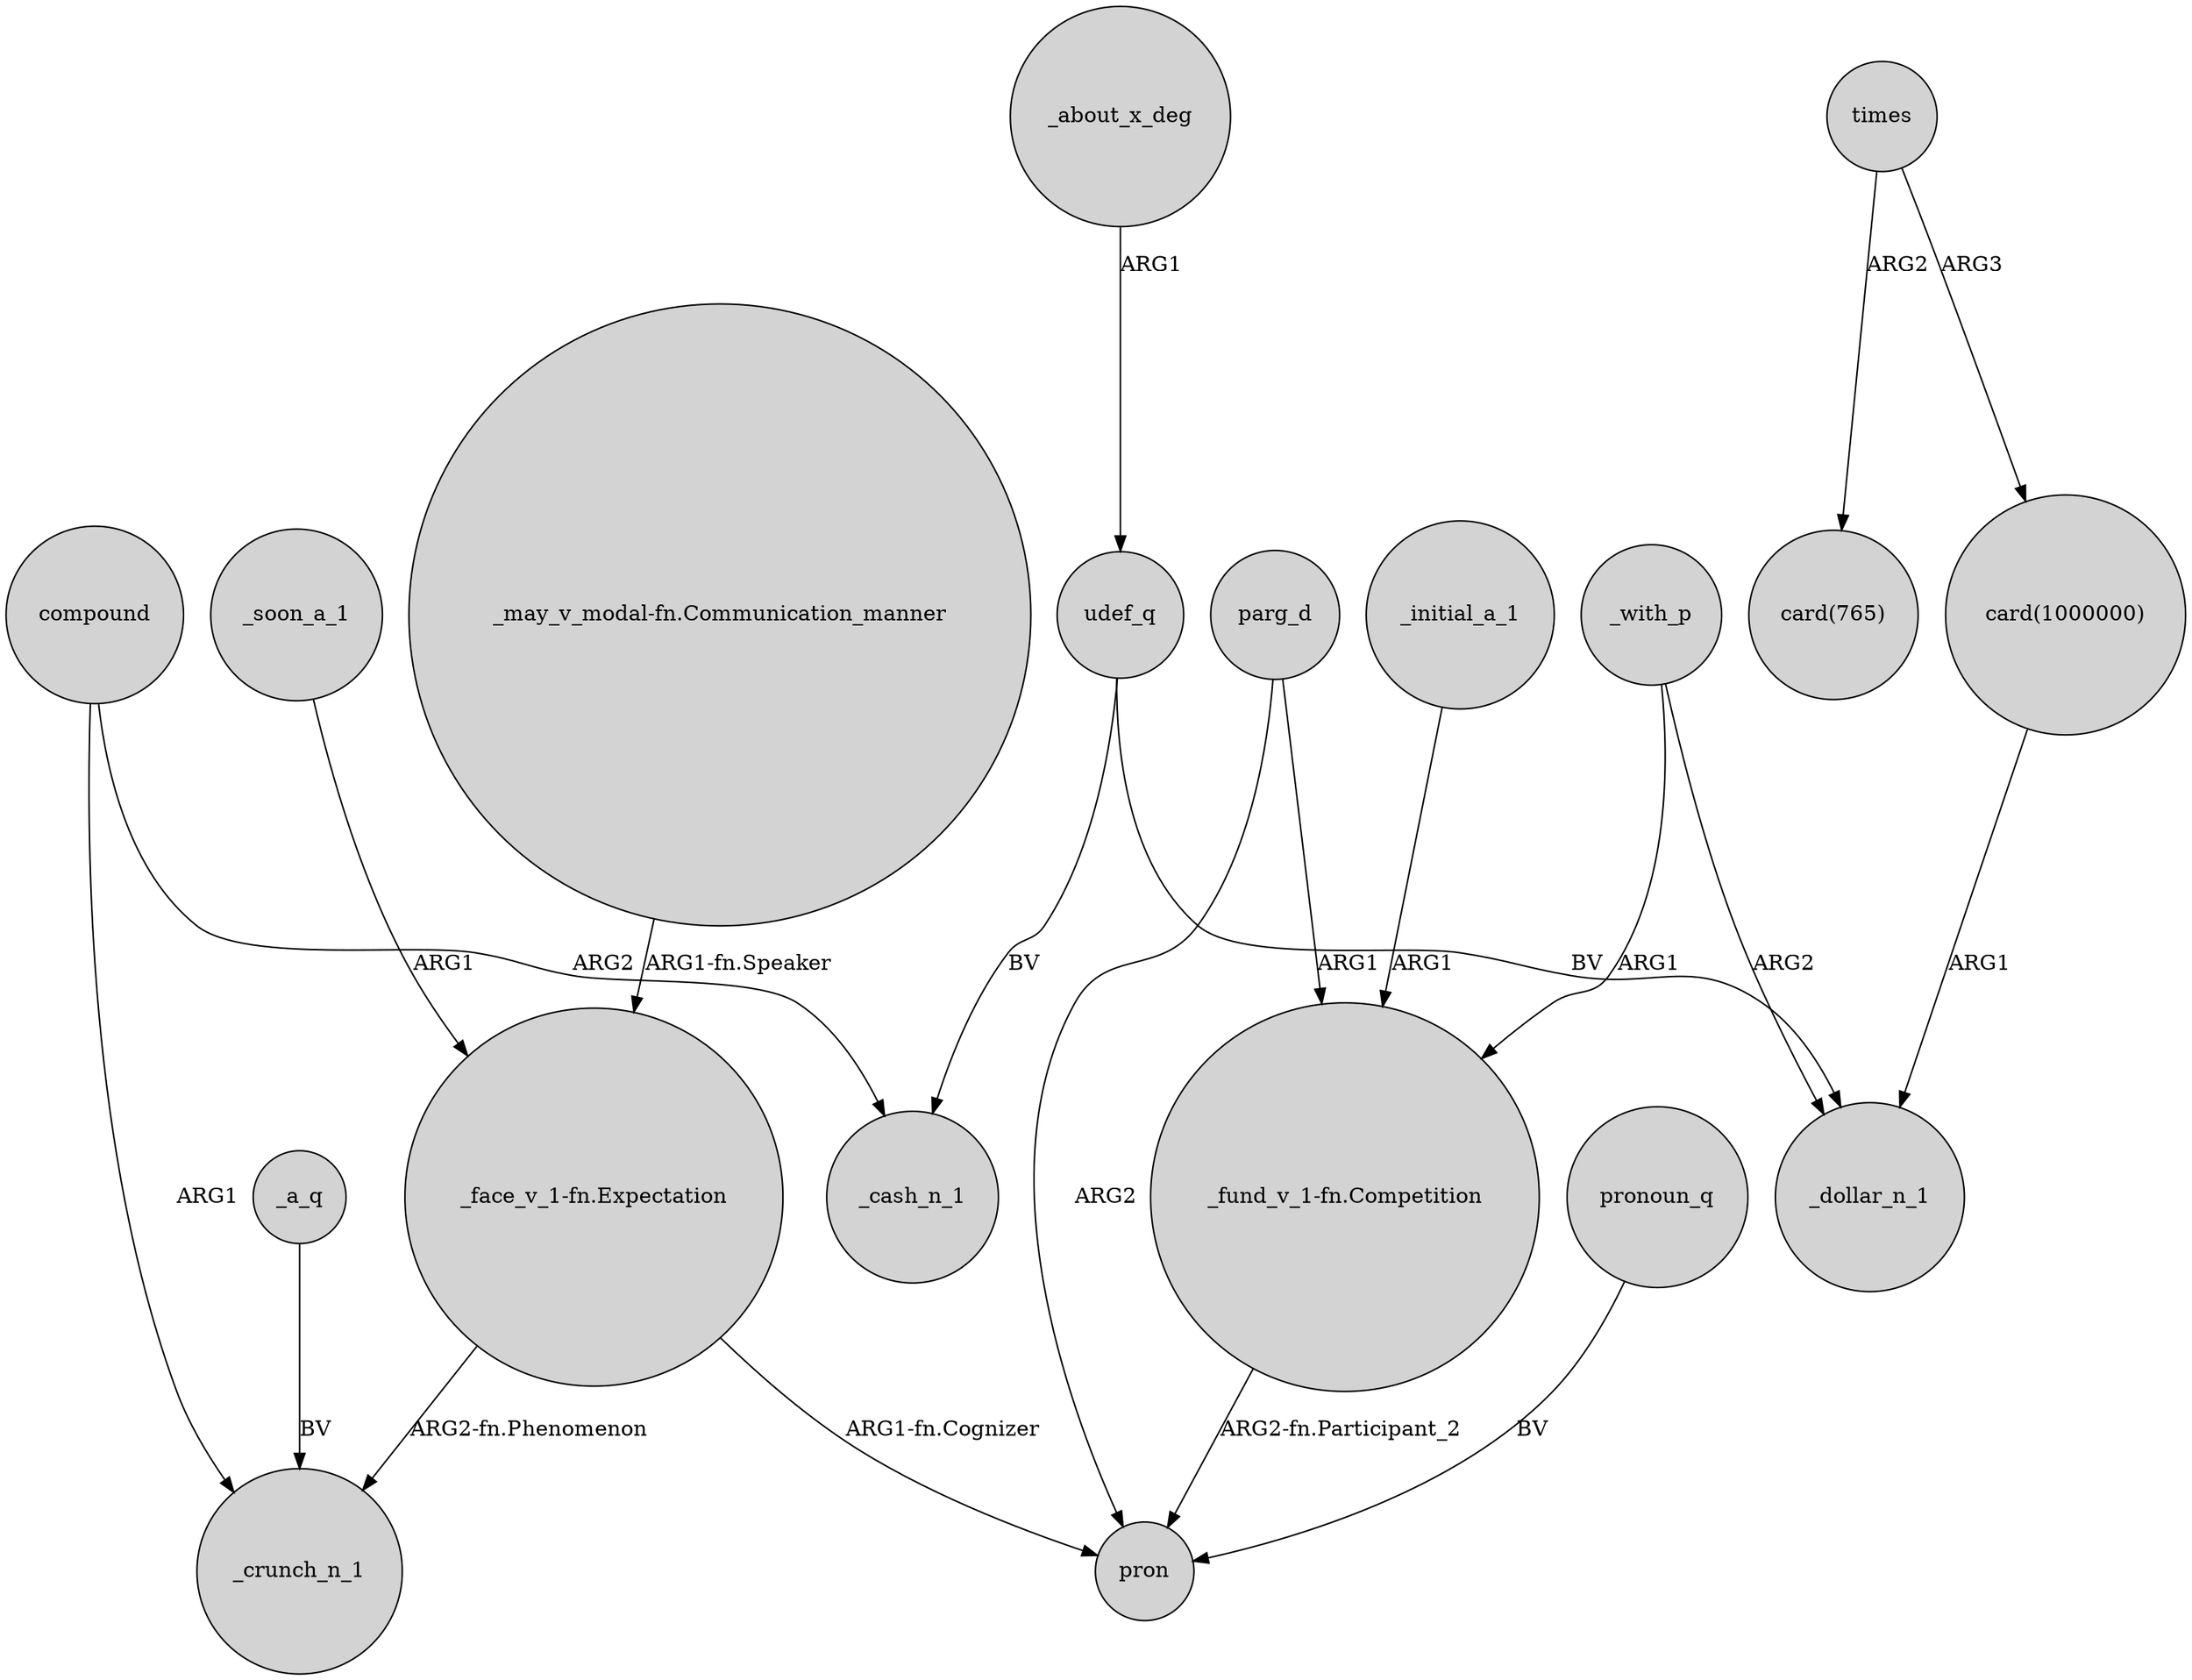 digraph {
	node [shape=circle style=filled]
	udef_q -> _cash_n_1 [label=BV]
	compound -> _cash_n_1 [label=ARG2]
	parg_d -> pron [label=ARG2]
	"_fund_v_1-fn.Competition" -> pron [label="ARG2-fn.Participant_2"]
	times -> "card(1000000)" [label=ARG3]
	_a_q -> _crunch_n_1 [label=BV]
	compound -> _crunch_n_1 [label=ARG1]
	"_face_v_1-fn.Expectation" -> pron [label="ARG1-fn.Cognizer"]
	"_face_v_1-fn.Expectation" -> _crunch_n_1 [label="ARG2-fn.Phenomenon"]
	_about_x_deg -> udef_q [label=ARG1]
	pronoun_q -> pron [label=BV]
	_initial_a_1 -> "_fund_v_1-fn.Competition" [label=ARG1]
	_with_p -> _dollar_n_1 [label=ARG2]
	udef_q -> _dollar_n_1 [label=BV]
	"card(1000000)" -> _dollar_n_1 [label=ARG1]
	_with_p -> "_fund_v_1-fn.Competition" [label=ARG1]
	times -> "card(765)" [label=ARG2]
	"_may_v_modal-fn.Communication_manner" -> "_face_v_1-fn.Expectation" [label="ARG1-fn.Speaker"]
	_soon_a_1 -> "_face_v_1-fn.Expectation" [label=ARG1]
	parg_d -> "_fund_v_1-fn.Competition" [label=ARG1]
}

